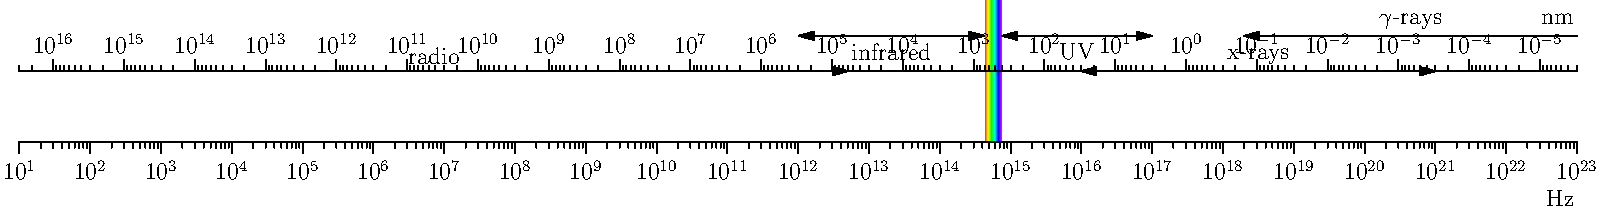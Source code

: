 import graph; 
import palette;
texpreamble("\usepackage[amssymb,thinqspace,thinspace]{SIunits}"); 
 
size(800,200); 
 
real c=3e8;
real nm=1e-9;
real freq(real lambda) {return c/(lambda*nm);} 
real lambda(real f) {return c/(f*nm);} 
 
real fmin=10; 
real fmax=1e23; 
 
scale(Log(true),Linear(true)); 
xlimits(fmin,fmax); 
ylimits(0,1); 
 
real uv=freq(400);
real ir=freq(700);
 
bounds visible=bounds(Scale(uv).x,Scale(ir).x);
palette(visible,uv,ir+(0,2),Bottom,Rainbow(),invisible);

xaxis(Label("\hertz",1),Bottom,RightTicks,above=true); 
 
real log10Left(real x) {return -log10(x);}
real pow10Left(real x) {return pow10(-x);}

scaleT LogLeft=scaleT(log10Left,pow10Left,logarithmic=true);

picture q=secondaryX(new void(picture p) { 
    scale(p,LogLeft,Linear); 
    xlimits(p,lambda(fmax),lambda(fmin));
    ylimits(p,0,1); 
    xaxis(p,Label("\nano\metre",1),Top,LeftTicks(DefaultLogFormat,n=10)); 
  }); 
 
add(q,above=true); 

margin margin=PenMargin(0,0);
draw("radio",Scale((10,1))--Scale((5e12,1)),N,Arrow); 
draw("infrared",Scale((1e12,1.5))--Scale(shift(0,1.5)*ir),Arrows,margin);
draw("UV",Scale(shift(0,1.5)*uv)--Scale((1e17,1.5)),Arrows,margin);
draw("x-rays",Scale((1e16,1))--Scale((1e21,1)),N,Arrows); 
draw("$\gamma$-rays",Scale((fmax,1.5))--Scale((2e18,1.5)),Arrow); 


